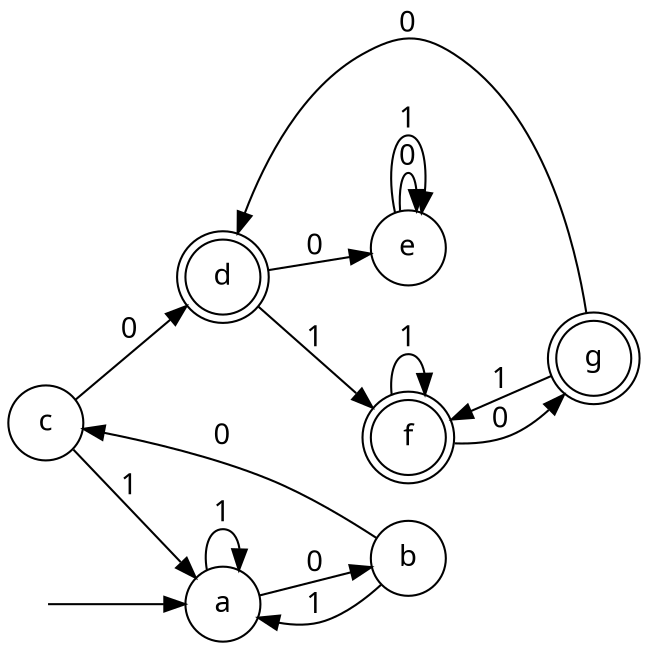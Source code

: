 digraph p2_ej2_e_min {
	dpi=300
    rankdir=LR
	fontname="Ubuntu Mono"
	node [fontname="Ubuntu Mono", width=0.5]
	edge [fontname="Ubuntu Mono"]
	node [shape=doublecircle]; d f g
	node [shape=circle]
	start [label="", shape=none, width=0, height=0]
	start -> a
	a -> b [label="0"]
	a -> a [label="1"]
	b -> c [label="0"]
	b -> a [label="1"]
	c -> d [label="0"]
	c -> a [label="1"]
	d -> e [label="0"]
	d -> f [label="1"]
	e -> e [label="0"]
	e -> e [label="1"]
	f -> g [label="0"]
	f -> f [label="1"]
	g -> d [label="0"]
	g -> f [label="1"]
}

